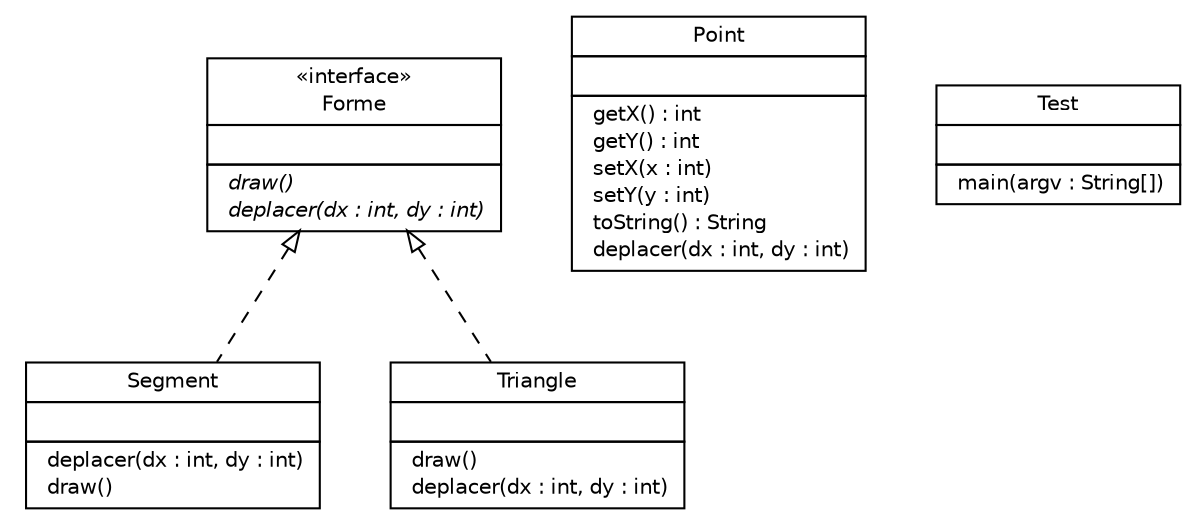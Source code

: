 #!/usr/local/bin/dot
#
# Class diagram 
# Generated by UMLGraph version R5_6 (http://www.umlgraph.org/)
#

digraph G {
	edge [fontname="Helvetica",fontsize=10,labelfontname="Helvetica",labelfontsize=10];
	node [fontname="Helvetica",fontsize=10,shape=plaintext];
	nodesep=0.25;
	ranksep=0.5;
	// Forme
	c0 [label=<<table title="Forme" border="0" cellborder="1" cellspacing="0" cellpadding="2" port="p">
		<tr><td><table border="0" cellspacing="0" cellpadding="1">
<tr><td align="center" balign="center"> &#171;interface&#187; </td></tr>
<tr><td align="center" balign="center"> Forme </td></tr>
		</table></td></tr>
		<tr><td><table border="0" cellspacing="0" cellpadding="1">
<tr><td align="left" balign="left">  </td></tr>
		</table></td></tr>
		<tr><td><table border="0" cellspacing="0" cellpadding="1">
<tr><td align="left" balign="left"><font face="Helvetica-Oblique" point-size="10.0">  draw() </font></td></tr>
<tr><td align="left" balign="left"><font face="Helvetica-Oblique" point-size="10.0">  deplacer(dx : int, dy : int) </font></td></tr>
		</table></td></tr>
		</table>>, URL="null", fontname="Helvetica", fontcolor="black", fontsize=10.0];
	// Point
	c1 [label=<<table title="Point" border="0" cellborder="1" cellspacing="0" cellpadding="2" port="p">
		<tr><td><table border="0" cellspacing="0" cellpadding="1">
<tr><td align="center" balign="center"> Point </td></tr>
		</table></td></tr>
		<tr><td><table border="0" cellspacing="0" cellpadding="1">
<tr><td align="left" balign="left">  </td></tr>
		</table></td></tr>
		<tr><td><table border="0" cellspacing="0" cellpadding="1">
<tr><td align="left" balign="left">  getX() : int </td></tr>
<tr><td align="left" balign="left">  getY() : int </td></tr>
<tr><td align="left" balign="left">  setX(x : int) </td></tr>
<tr><td align="left" balign="left">  setY(y : int) </td></tr>
<tr><td align="left" balign="left">  toString() : String </td></tr>
<tr><td align="left" balign="left">  deplacer(dx : int, dy : int) </td></tr>
		</table></td></tr>
		</table>>, URL="null", fontname="Helvetica", fontcolor="black", fontsize=10.0];
	// Segment
	c2 [label=<<table title="Segment" border="0" cellborder="1" cellspacing="0" cellpadding="2" port="p">
		<tr><td><table border="0" cellspacing="0" cellpadding="1">
<tr><td align="center" balign="center"> Segment </td></tr>
		</table></td></tr>
		<tr><td><table border="0" cellspacing="0" cellpadding="1">
<tr><td align="left" balign="left">  </td></tr>
		</table></td></tr>
		<tr><td><table border="0" cellspacing="0" cellpadding="1">
<tr><td align="left" balign="left">  deplacer(dx : int, dy : int) </td></tr>
<tr><td align="left" balign="left">  draw() </td></tr>
		</table></td></tr>
		</table>>, URL="null", fontname="Helvetica", fontcolor="black", fontsize=10.0];
	// Test
	c3 [label=<<table title="Test" border="0" cellborder="1" cellspacing="0" cellpadding="2" port="p">
		<tr><td><table border="0" cellspacing="0" cellpadding="1">
<tr><td align="center" balign="center"> Test </td></tr>
		</table></td></tr>
		<tr><td><table border="0" cellspacing="0" cellpadding="1">
<tr><td align="left" balign="left">  </td></tr>
		</table></td></tr>
		<tr><td><table border="0" cellspacing="0" cellpadding="1">
<tr><td align="left" balign="left">  main(argv : String[]) </td></tr>
		</table></td></tr>
		</table>>, URL="null", fontname="Helvetica", fontcolor="black", fontsize=10.0];
	// Triangle
	c4 [label=<<table title="Triangle" border="0" cellborder="1" cellspacing="0" cellpadding="2" port="p">
		<tr><td><table border="0" cellspacing="0" cellpadding="1">
<tr><td align="center" balign="center"> Triangle </td></tr>
		</table></td></tr>
		<tr><td><table border="0" cellspacing="0" cellpadding="1">
<tr><td align="left" balign="left">  </td></tr>
		</table></td></tr>
		<tr><td><table border="0" cellspacing="0" cellpadding="1">
<tr><td align="left" balign="left">  draw() </td></tr>
<tr><td align="left" balign="left">  deplacer(dx : int, dy : int) </td></tr>
		</table></td></tr>
		</table>>, URL="null", fontname="Helvetica", fontcolor="black", fontsize=10.0];
	//Segment implements Forme
	c0:p -> c2:p [dir=back,arrowtail=empty,style=dashed];
	//Triangle implements Forme
	c0:p -> c4:p [dir=back,arrowtail=empty,style=dashed];
}

